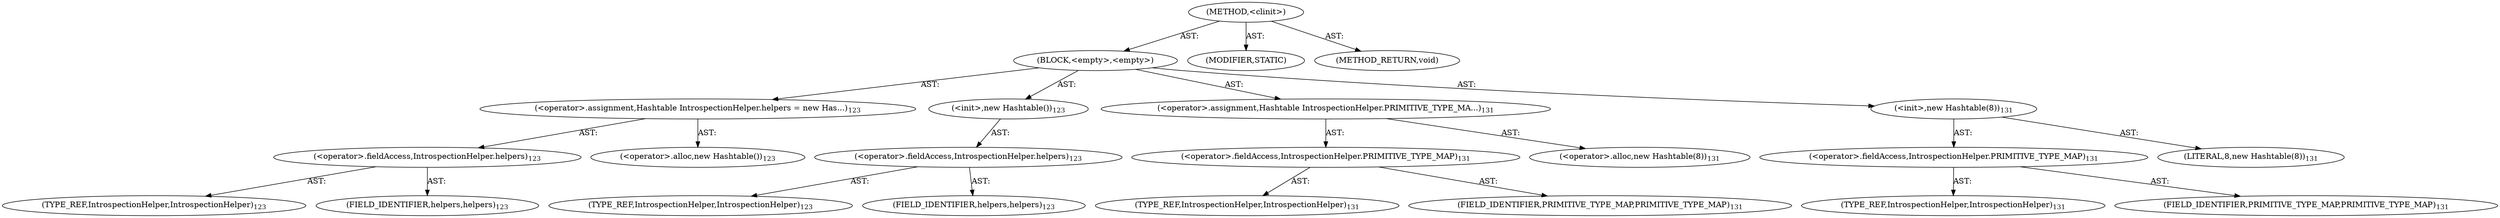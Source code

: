 digraph "&lt;clinit&gt;" {  
"111669149738" [label = <(METHOD,&lt;clinit&gt;)> ]
"25769803967" [label = <(BLOCK,&lt;empty&gt;,&lt;empty&gt;)> ]
"30064771812" [label = <(&lt;operator&gt;.assignment,Hashtable IntrospectionHelper.helpers = new Has...)<SUB>123</SUB>> ]
"30064771813" [label = <(&lt;operator&gt;.fieldAccess,IntrospectionHelper.helpers)<SUB>123</SUB>> ]
"180388626467" [label = <(TYPE_REF,IntrospectionHelper,IntrospectionHelper)<SUB>123</SUB>> ]
"55834574988" [label = <(FIELD_IDENTIFIER,helpers,helpers)<SUB>123</SUB>> ]
"30064771814" [label = <(&lt;operator&gt;.alloc,new Hashtable())<SUB>123</SUB>> ]
"30064771815" [label = <(&lt;init&gt;,new Hashtable())<SUB>123</SUB>> ]
"30064771816" [label = <(&lt;operator&gt;.fieldAccess,IntrospectionHelper.helpers)<SUB>123</SUB>> ]
"180388626468" [label = <(TYPE_REF,IntrospectionHelper,IntrospectionHelper)<SUB>123</SUB>> ]
"55834574989" [label = <(FIELD_IDENTIFIER,helpers,helpers)<SUB>123</SUB>> ]
"30064771817" [label = <(&lt;operator&gt;.assignment,Hashtable IntrospectionHelper.PRIMITIVE_TYPE_MA...)<SUB>131</SUB>> ]
"30064771818" [label = <(&lt;operator&gt;.fieldAccess,IntrospectionHelper.PRIMITIVE_TYPE_MAP)<SUB>131</SUB>> ]
"180388626469" [label = <(TYPE_REF,IntrospectionHelper,IntrospectionHelper)<SUB>131</SUB>> ]
"55834574990" [label = <(FIELD_IDENTIFIER,PRIMITIVE_TYPE_MAP,PRIMITIVE_TYPE_MAP)<SUB>131</SUB>> ]
"30064771819" [label = <(&lt;operator&gt;.alloc,new Hashtable(8))<SUB>131</SUB>> ]
"30064771820" [label = <(&lt;init&gt;,new Hashtable(8))<SUB>131</SUB>> ]
"30064771821" [label = <(&lt;operator&gt;.fieldAccess,IntrospectionHelper.PRIMITIVE_TYPE_MAP)<SUB>131</SUB>> ]
"180388626470" [label = <(TYPE_REF,IntrospectionHelper,IntrospectionHelper)<SUB>131</SUB>> ]
"55834574991" [label = <(FIELD_IDENTIFIER,PRIMITIVE_TYPE_MAP,PRIMITIVE_TYPE_MAP)<SUB>131</SUB>> ]
"90194313332" [label = <(LITERAL,8,new Hashtable(8))<SUB>131</SUB>> ]
"133143986287" [label = <(MODIFIER,STATIC)> ]
"128849018922" [label = <(METHOD_RETURN,void)> ]
  "111669149738" -> "25769803967"  [ label = "AST: "] 
  "111669149738" -> "133143986287"  [ label = "AST: "] 
  "111669149738" -> "128849018922"  [ label = "AST: "] 
  "25769803967" -> "30064771812"  [ label = "AST: "] 
  "25769803967" -> "30064771815"  [ label = "AST: "] 
  "25769803967" -> "30064771817"  [ label = "AST: "] 
  "25769803967" -> "30064771820"  [ label = "AST: "] 
  "30064771812" -> "30064771813"  [ label = "AST: "] 
  "30064771812" -> "30064771814"  [ label = "AST: "] 
  "30064771813" -> "180388626467"  [ label = "AST: "] 
  "30064771813" -> "55834574988"  [ label = "AST: "] 
  "30064771815" -> "30064771816"  [ label = "AST: "] 
  "30064771816" -> "180388626468"  [ label = "AST: "] 
  "30064771816" -> "55834574989"  [ label = "AST: "] 
  "30064771817" -> "30064771818"  [ label = "AST: "] 
  "30064771817" -> "30064771819"  [ label = "AST: "] 
  "30064771818" -> "180388626469"  [ label = "AST: "] 
  "30064771818" -> "55834574990"  [ label = "AST: "] 
  "30064771820" -> "30064771821"  [ label = "AST: "] 
  "30064771820" -> "90194313332"  [ label = "AST: "] 
  "30064771821" -> "180388626470"  [ label = "AST: "] 
  "30064771821" -> "55834574991"  [ label = "AST: "] 
}
